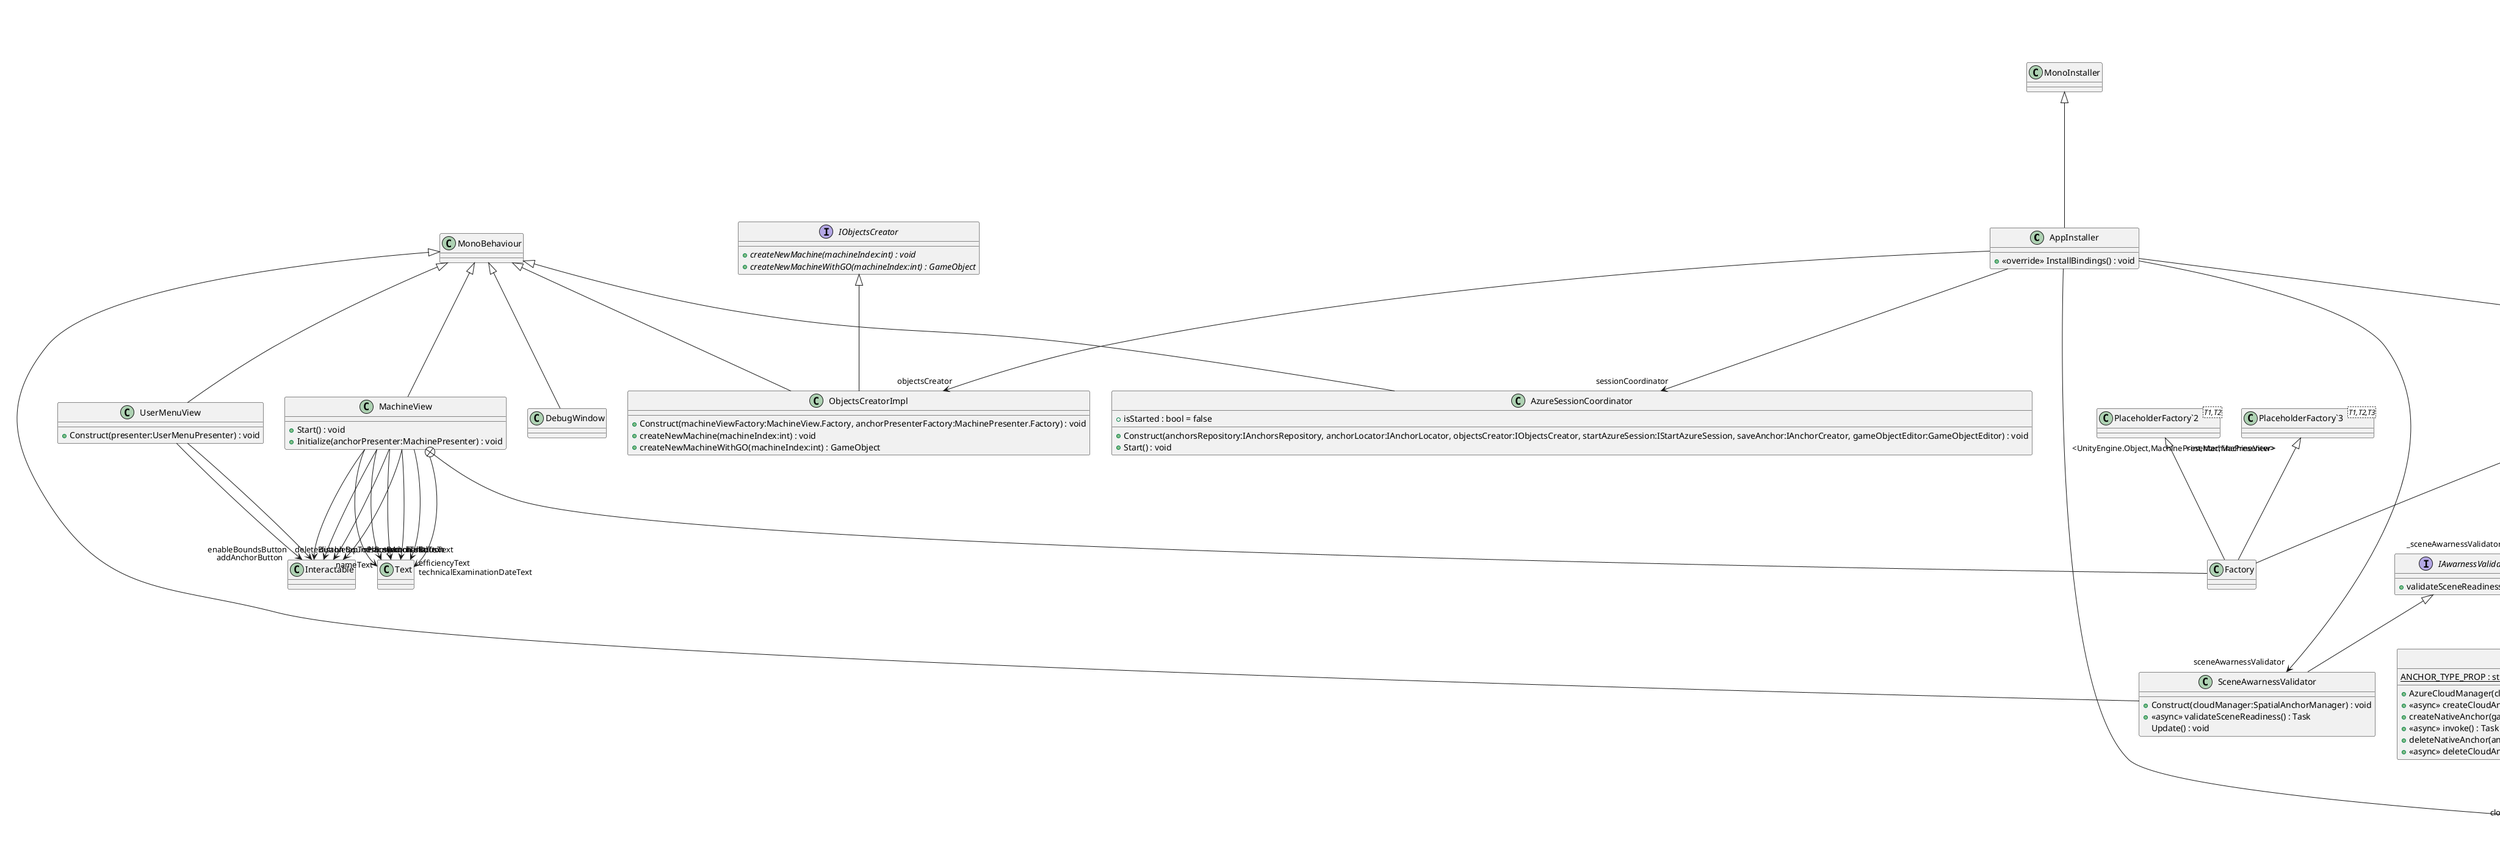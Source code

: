 @startuml
class AppInstaller {
    + <<override>> InstallBindings() : void
}
MonoInstaller <|-- AppInstaller
AppInstaller --> "sessionCoordinator" AzureSessionCoordinator
AppInstaller --> "addAnchorUseCase" AddAnchorUseCase
AppInstaller --> "cloudManager" SpatialAnchorManager
AppInstaller --> "objectsCreator" ObjectsCreatorImpl
AppInstaller --> "sceneAwarnessValidator" SceneAwarnessValidator
class DebugWindow {
}
MonoBehaviour <|-- DebugWindow
class UserMenuView {
    + Construct(presenter:UserMenuPresenter) : void
}
MonoBehaviour <|-- UserMenuView
UserMenuView --> "enableBoundsButton" Interactable
UserMenuView --> "disableBoundsButton" Interactable
class MachineView {
    + Start() : void
    + Initialize(anchorPresenter:MachinePresenter) : void
}
class MachineViewFactory {
    + MachineViewFactory(container:DiContainer)
    + Create(prefab:Object) : MachinePresenter
    + Create(prefab:Object, presenter:MachinePresenter) : MachineView
}
class Factory {
}
class "IFactory`3"<T1,T2,T3> {
}
class "PlaceholderFactory`3"<T1,T2,T3> {
}
MonoBehaviour <|-- MachineView
MachineView --> "addAnchorButton" Interactable
MachineView --> "removeAnchorButton" Interactable
MachineView --> "tapToPlaceButton" Interactable
MachineView --> "nameText" Text
MachineView --> "symbolText" Text
MachineView --> "statusText" Text
MachineView --> "hallIdText" Text
MachineView --> "efficiencyText" Text
MachineView --> "technicalExaminationDateText" Text
MachineView --> "deleteButton" Interactable
"IFactory`3" "<UnityEngine.Object,MachinePresenter,MachineView>" <|-- MachineViewFactory
MachineViewFactory --> "_container" DiContainer
MachineView +-- Factory
"PlaceholderFactory`3" "<UnityEngine.Object,MachinePresenter,MachineView>" <|-- Factory
interface IAddAnchorUseCase {
    + createAzureAnchor(theObject:GameObject, index:int) : Task<bool>
}
class AddAnchorUseCase {
    + AddAnchorUseCase(anchorsRepository:IAnchorsRepository, saveAnchor:IAnchorCreator, sceneAwarnessValidator:IAwarnessValidator, gameObjectEditor:GameObjectEditor)
    + <<async>> createAzureAnchor(theObject:GameObject, index:int) : Task<bool>
}
IAddAnchorUseCase <|-- AddAnchorUseCase
AddAnchorUseCase --> "_anchorsRepository" IAnchorsRepository
AddAnchorUseCase --> "_saveAnchor" IAnchorCreator
AddAnchorUseCase --> "_sceneAwarnessValidator" IAwarnessValidator
AddAnchorUseCase --> "_gameObjectEditor" GameObjectEditor
interface IRemoveAnchorUseCase {
    + removeAzureAnchor(theObject:GameObject) : Task
}
class RemoveAnchorUseCase {
    + RemoveAnchorUseCase(anchorsRepository:IAnchorsRepository, anchorRemover:IAnchorRemover, gameObjectEditor:GameObjectEditor)
    + <<async>> removeAzureAnchor(theObject:GameObject) : Task
}
IRemoveAnchorUseCase <|-- RemoveAnchorUseCase
interface IAwarnessValidator {
    + validateSceneReadiness() : Task
}
class SceneAwarnessValidator {
    + Construct(cloudManager:SpatialAnchorManager) : void
    + <<async>> validateSceneReadiness() : Task
    Update() : void
}
MonoBehaviour <|-- SceneAwarnessValidator
IAwarnessValidator <|-- SceneAwarnessValidator
interface IAnchorCreator {
    + createNativeAnchor(gameObject:GameObject) : void
    + createCloudAnchor(gameObject:GameObject, propIndex:int) : Task<Result>
}
class Result {
}
class Success {
    + anchorIdentifier : string <<get>>
    + Success(anchorIdentifier:string)
}
class Failure {
    + exception : Exception? <<get>>
    + Failure(exception:Exception?)
}
IAnchorCreator +-- Result
Result +-- Success
Result <|-- Success
Result +-- Failure
Result <|-- Failure
interface IStartAzureSession {
    invoke() : Task
}
interface IAnchorRemover {
    + deleteNativeAnchor(anchorGameObject:GameObject) : void
    + deleteCloudAnchor(anchorGameObject:GameObject) : Task
}
class AzureCloudManager {
    {static} ANCHOR_TYPE_PROP : string = "ANCHOR_TYPE"
    + AzureCloudManager(cloudManager:SpatialAnchorManager)
    + <<async>> createCloudAnchor(gameObject:GameObject, propIndex:int) : Task<IAnchorCreator.Result>
    + createNativeAnchor(gameObject:GameObject) : void
    + <<async>> invoke() : Task
    + deleteNativeAnchor(anchorGameObject:GameObject) : void
    + <<async>> deleteCloudAnchor(anchorGameObject:GameObject) : Task
}
IAnchorCreator <|-- AzureCloudManager
IAnchorRemover <|-- AzureCloudManager
IStartAzureSession <|-- AzureCloudManager
AzureCloudManager --> "_cloudManager" SpatialAnchorManager
interface IAnchorLocator {
    +  <<event>> CloudAnchorLocated : CloudAnchorLocated 
    + startLocatingAzureAnchors(idsToFind:string[]) : void
}
class AzureAnchorLocator {
    {static} ANCHOR_TYPE_PROP : string = "ANCHOR_TYPE"
    + AzureAnchorLocator(cloudManager:SpatialAnchorManager)
    +  <<event>> CloudAnchorLocated : CloudAnchorLocated 
    + startLocatingAzureAnchors(idsToFind:string[]) : void
}
class CloudAnchorLocatedArgs {
    + type : int <<get>>
    + identifier : string <<get>>
    + CloudAnchorLocatedArgs(pose:Pose, type:int, identifier:string)
}
IAnchorLocator <|-- AzureAnchorLocator
AzureAnchorLocator --> "_cloudManager" SpatialAnchorManager
IAnchorLocator +-- CloudAnchorLocatedArgs
EventArgs <|-- CloudAnchorLocatedArgs
CloudAnchorLocatedArgs --> "pose" Pose
class AzureAnchorsReporitory {
    + addAnchor(anchorGameObject:AnchorGameObject) : void
    + removeAnchor(id:String) : void
    + getAnchor(id:String) : AnchorGameObject?
    + getAnchorsIds() : List<string>
}
IAnchorsRepository <|-- AzureAnchorsReporitory
interface IAnchorsRepository {
    + addAnchor(anchor:AnchorGameObject) : void
    + removeAnchor(id:string) : void
    + getAnchor(id:string) : AnchorGameObject?
    + getAnchorsIds() : List<string>
}
class AnchorGameObject <<struct>> {
    + identifier : string
}
IAnchorsRepository +-- AnchorGameObject
AnchorGameObject --> "gameObject" GameObject
class UserMenuPresenter {
    + UserMenuPresenter(objectCreator:IObjectsCreator, boundsControlEditor:IBoundsControlVisibilityEditor)
    + enableBoundsControl() : void
    + disableBoundControls() : void
    + createNewMachine(index:int) : void
}
class MachinePresenter {
    +  <<event>> disableTapToPlace : Action 
    +  <<event>> deleteCurrentMachine : Action 
    <<readonly>> _machineIndex : int
    + MachinePresenter(index:int, addAnchorUseCase:IAddAnchorUseCase, removeAnchorUseCase:IRemoveAnchorUseCase, boundsControlProvider:IBoundsControlVisibilityProvider, machineInfoRepository:IMachineInfoRepository)
    + setAnchorCreatedState() : void
    + setAnchorNotCreatedState() : void
    + <<async>> setAnchor(gameObject:GameObject) : Task
    + <<async>> removeAnchor(gameObject:GameObject) : Task
    + delete() : void
    + setTapToPlaceNotStarted() : void
}
class State {
    + isAddAnchorVisible : bool = true
    + isTapToPlaceVisible : bool = true
    + isDeleteMachineVisible : bool = true
    + isRemoveAnchorVisible : bool = false
    + areBoundControlsVisible : bool = false
    + machineInfo : MachineInfo? = null
    + State()
    + State(state:State)
}
class "IReadOnlyReactiveProperty`1"<T> {
}
class Factory {
}
class MachineInfo <<struct>> {
    + hallId : int
    + name : string
    + efficiency : int
    + status : string
    + symbol : string
}
class "PlaceholderFactory`2"<T1,T2> {
}
MachinePresenter --> "state<State>" "IReadOnlyReactiveProperty`1"
MachinePresenter --> "_addAnchorUseCase" IAddAnchorUseCase
MachinePresenter --> "_removeAnchorUseCase" IRemoveAnchorUseCase
MachinePresenter --> "_boundsControlProvider" IBoundsControlVisibilityProvider
MachinePresenter --> "_machineInfoRepository" IMachineInfoRepository
MachinePresenter +-- State
MachinePresenter +-- Factory
"PlaceholderFactory`2" "<int,MachinePresenter>" <|-- Factory
State +-- MachineInfo
MachineInfo --> "technicalExaminationDate" DateTime
interface IObjectsCreator {
    + {abstract} createNewMachine(machineIndex:int) : void
    + {abstract} createNewMachineWithGO(machineIndex:int) : GameObject
}
class ObjectsCreatorImpl {
    + Construct(machineViewFactory:MachineView.Factory, anchorPresenterFactory:MachinePresenter.Factory) : void
    + createNewMachine(machineIndex:int) : void
    + createNewMachineWithGO(machineIndex:int) : GameObject
}
MonoBehaviour <|-- ObjectsCreatorImpl
IObjectsCreator <|-- ObjectsCreatorImpl
interface IMachineInfoRepository {
    + getMachineInfo(index:int) : IReadOnlyReactiveProperty<MachineInfo?>
}
class MachineInfoRepository {
    + MachineInfoRepository()
    + getMachineInfo(index:int) : IReadOnlyReactiveProperty<IMachineInfoRepository.MachineInfo?>
}
class MachineInfo <<struct>> {
    + hallId : int
    + name : string
    + efficiency : int
    + status : string
    + symbol : string
}
IMachineInfoRepository <|-- MachineInfoRepository
IMachineInfoRepository +-- MachineInfo
MachineInfo --> "technicalExaminationDate" DateTime
interface GameObjectEditor {
    setName(gameObject:GameObject, name:string) : void
    getName(gameObject:GameObject) : string
    setPose(gameObject:GameObject, pose:Pose) : void
}
class GameObjectEditorImpl {
    + getName(gameObject:GameObject) : string
    + setName(gameObject:GameObject, name:string) : void
    + setPose(gameObject:GameObject, pose:Pose) : void
}
GameObjectEditor <|-- GameObjectEditorImpl
interface IBoundsControlVisibilityEditor {
    + {abstract} enableBoundsControlVisibility() : void
    + {abstract} disableBoundsControlVisibility() : void
}
interface IBoundsControlVisibilityProvider {
}
class BoundsControlVisibilityRepository {
    + enableBoundsControlVisibility() : void
    + disableBoundsControlVisibility() : void
}
class "IReadOnlyReactiveProperty`1"<T> {
}
IBoundsControlVisibilityProvider --> "isBoundsVisibilityEnabled<bool>" "IReadOnlyReactiveProperty`1"
IBoundsControlVisibilityEditor <|-- BoundsControlVisibilityRepository
IBoundsControlVisibilityProvider <|-- BoundsControlVisibilityRepository
BoundsControlVisibilityRepository --> "isBoundsVisibilityEnabled<bool>" "IReadOnlyReactiveProperty`1"
class AzureSessionCoordinator {
    + isStarted : bool = false
    + Construct(anchorsRepository:IAnchorsRepository, anchorLocator:IAnchorLocator, objectsCreator:IObjectsCreator, startAzureSession:IStartAzureSession, saveAnchor:IAnchorCreator, gameObjectEditor:GameObjectEditor) : void
    + Start() : void
}
MonoBehaviour <|-- AzureSessionCoordinator
@enduml
